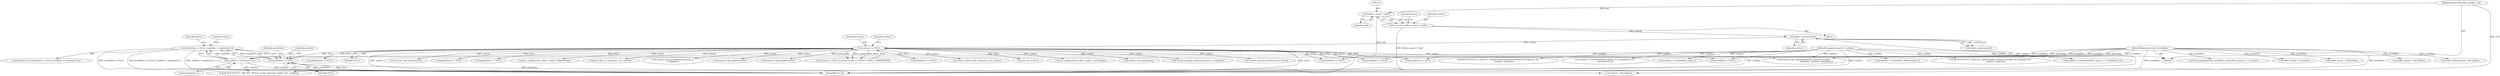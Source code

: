 digraph "0_Android_073a80800f341325932c66818ce4302b312909a4@API" {
"1000537" [label="(Call,pCmdData == NULL || cmdSize < sizeof(uint32_t))"];
"1000538" [label="(Call,pCmdData == NULL)"];
"1000104" [label="(MethodParameterIn,void *pCmdData)"];
"1000134" [label="(Call,context == NULL)"];
"1000124" [label="(Call,effect_exists(context))"];
"1000109" [label="(Call,* context = (effect_context_t *)self)"];
"1000111" [label="(Call,(effect_context_t *)self)"];
"1000101" [label="(MethodParameterIn,effect_handle_t self)"];
"1000541" [label="(Call,cmdSize < sizeof(uint32_t))"];
"1000103" [label="(MethodParameterIn,uint32_t cmdSize)"];
"1000578" [label="(Call,cmdSize != sizeof(effect_offload_param_t))"];
"1000154" [label="(Call,pReplyData == NULL)"];
"1000362" [label="(Call,context->ops.disable(context))"];
"1000555" [label="(Identifier,device)"];
"1000101" [label="(MethodParameterIn,effect_handle_t self)"];
"1000117" [label="(Identifier,status)"];
"1000457" [label="(Call,context->ops.get_parameter(context, p, replySize))"];
"1000607" [label="(Call,(effect_offload_param_t*)pCmdData)"];
"1000566" [label="(Call,context->ops.set_device(context, device))"];
"1000583" [label="(Call,pCmdData == NULL)"];
"1000110" [label="(Identifier,context)"];
"1000537" [label="(Call,pCmdData == NULL || cmdSize < sizeof(uint32_t))"];
"1000688" [label="(Call,context->ops.command(context, cmdCode, cmdSize,\n                                          pCmdData, replySize, pReplyData))"];
"1000103" [label="(MethodParameterIn,uint32_t cmdSize)"];
"1000539" [label="(Identifier,pCmdData)"];
"1000123" [label="(Call,!effect_exists(context))"];
"1000273" [label="(Call,pReplyData == NULL)"];
"1000436" [label="(Call,memcpy(pReplyData, pCmdData, sizeof(effect_param_t) + q->psize))"];
"1000136" [label="(Identifier,NULL)"];
"1000466" [label="(Call,pCmdData == NULL)"];
"1000267" [label="(Call,context->ops.reset(context))"];
"1000712" [label="(MethodReturn,int)"];
"1000135" [label="(Identifier,context)"];
"1000325" [label="(Call,pReplyData == NULL)"];
"1000538" [label="(Call,pCmdData == NULL)"];
"1000113" [label="(Identifier,self)"];
"1000541" [label="(Call,cmdSize < sizeof(uint32_t))"];
"1000192" [label="(Call,pCmdData == NULL)"];
"1000254" [label="(Call,get_config(context, (effect_config_t *)pReplyData))"];
"1000671" [label="(Call,add_effect_to_output(out_ctxt, context))"];
"1000525" [label="(Call,context->ops.set_parameter(context, p,\n *replySize))"];
"1000111" [label="(Call,(effect_context_t *)self)"];
"1000496" [label="(Call,ALOGV(\"EFFECT_CMD_SET_PARAM invalid command cmdSize %d *replySize %d\",\n                  cmdSize, *replySize))"];
"1000310" [label="(Call,context->ops.enable(context))"];
"1000222" [label="(Call,(effect_config_t *) pCmdData)"];
"1000511" [label="(Call,(effect_param_t *)pCmdData)"];
"1000382" [label="(Call,cmdSize < (int)(sizeof(effect_param_t) + sizeof(uint32_t)))"];
"1000378" [label="(Call,pCmdData == NULL)"];
"1000133" [label="(Call,context == NULL || context->state == EFFECT_STATE_UNINITIALIZED)"];
"1000229" [label="(Call,pReplyData == NULL)"];
"1000107" [label="(Block,)"];
"1000134" [label="(Call,context == NULL)"];
"1000651" [label="(Call,remove_effect_from_output(out_ctxt, context))"];
"1000557" [label="(Call,(uint32_t *)pCmdData)"];
"1000648" [label="(Call,out_ctxt != NULL)"];
"1000413" [label="(Call,ALOGV(\"EFFECT_CMD_GET_PARAM invalid command cmdSize %d *replySize %d\",\n                   cmdSize, *replySize))"];
"1000220" [label="(Call,set_config(context, (effect_config_t *) pCmdData))"];
"1000104" [label="(MethodParameterIn,void *pCmdData)"];
"1000542" [label="(Identifier,cmdSize)"];
"1000470" [label="(Call,cmdSize < (int)(sizeof(effect_param_t) + sizeof(uint32_t) +\n sizeof(uint16_t)))"];
"1000547" [label="(Identifier,status)"];
"1000433" [label="(Call,(effect_param_t *)pCmdData)"];
"1000196" [label="(Call,cmdSize != sizeof(effect_config_t))"];
"1000125" [label="(Identifier,context)"];
"1000540" [label="(Identifier,NULL)"];
"1000139" [label="(Identifier,context)"];
"1000536" [label="(ControlStructure,if (pCmdData == NULL || cmdSize < sizeof(uint32_t)))"];
"1000543" [label="(Call,sizeof(uint32_t))"];
"1000109" [label="(Call,* context = (effect_context_t *)self)"];
"1000550" [label="(Call,ALOGV(\"EFFECT_CMD_SET_DEVICE invalid command cmdSize %d\", cmdSize))"];
"1000179" [label="(Call,context->ops.init(context))"];
"1000124" [label="(Call,effect_exists(context))"];
"1000537" -> "1000536"  [label="AST: "];
"1000537" -> "1000538"  [label="CFG: "];
"1000537" -> "1000541"  [label="CFG: "];
"1000538" -> "1000537"  [label="AST: "];
"1000541" -> "1000537"  [label="AST: "];
"1000547" -> "1000537"  [label="CFG: "];
"1000555" -> "1000537"  [label="CFG: "];
"1000537" -> "1000712"  [label="DDG: pCmdData == NULL"];
"1000537" -> "1000712"  [label="DDG: pCmdData == NULL || cmdSize < sizeof(uint32_t)"];
"1000537" -> "1000712"  [label="DDG: cmdSize < sizeof(uint32_t)"];
"1000538" -> "1000537"  [label="DDG: pCmdData"];
"1000538" -> "1000537"  [label="DDG: NULL"];
"1000541" -> "1000537"  [label="DDG: cmdSize"];
"1000538" -> "1000540"  [label="CFG: "];
"1000539" -> "1000538"  [label="AST: "];
"1000540" -> "1000538"  [label="AST: "];
"1000542" -> "1000538"  [label="CFG: "];
"1000538" -> "1000712"  [label="DDG: NULL"];
"1000538" -> "1000712"  [label="DDG: pCmdData"];
"1000104" -> "1000538"  [label="DDG: pCmdData"];
"1000134" -> "1000538"  [label="DDG: NULL"];
"1000538" -> "1000557"  [label="DDG: pCmdData"];
"1000104" -> "1000100"  [label="AST: "];
"1000104" -> "1000712"  [label="DDG: pCmdData"];
"1000104" -> "1000192"  [label="DDG: pCmdData"];
"1000104" -> "1000222"  [label="DDG: pCmdData"];
"1000104" -> "1000378"  [label="DDG: pCmdData"];
"1000104" -> "1000433"  [label="DDG: pCmdData"];
"1000104" -> "1000436"  [label="DDG: pCmdData"];
"1000104" -> "1000466"  [label="DDG: pCmdData"];
"1000104" -> "1000511"  [label="DDG: pCmdData"];
"1000104" -> "1000557"  [label="DDG: pCmdData"];
"1000104" -> "1000583"  [label="DDG: pCmdData"];
"1000104" -> "1000607"  [label="DDG: pCmdData"];
"1000104" -> "1000688"  [label="DDG: pCmdData"];
"1000134" -> "1000133"  [label="AST: "];
"1000134" -> "1000136"  [label="CFG: "];
"1000135" -> "1000134"  [label="AST: "];
"1000136" -> "1000134"  [label="AST: "];
"1000139" -> "1000134"  [label="CFG: "];
"1000133" -> "1000134"  [label="CFG: "];
"1000134" -> "1000712"  [label="DDG: context"];
"1000134" -> "1000712"  [label="DDG: NULL"];
"1000134" -> "1000133"  [label="DDG: context"];
"1000134" -> "1000133"  [label="DDG: NULL"];
"1000124" -> "1000134"  [label="DDG: context"];
"1000134" -> "1000154"  [label="DDG: NULL"];
"1000134" -> "1000179"  [label="DDG: context"];
"1000134" -> "1000192"  [label="DDG: NULL"];
"1000134" -> "1000220"  [label="DDG: context"];
"1000134" -> "1000229"  [label="DDG: NULL"];
"1000134" -> "1000254"  [label="DDG: context"];
"1000134" -> "1000267"  [label="DDG: context"];
"1000134" -> "1000273"  [label="DDG: NULL"];
"1000134" -> "1000310"  [label="DDG: context"];
"1000134" -> "1000325"  [label="DDG: NULL"];
"1000134" -> "1000362"  [label="DDG: context"];
"1000134" -> "1000378"  [label="DDG: NULL"];
"1000134" -> "1000457"  [label="DDG: context"];
"1000134" -> "1000466"  [label="DDG: NULL"];
"1000134" -> "1000525"  [label="DDG: context"];
"1000134" -> "1000566"  [label="DDG: context"];
"1000134" -> "1000583"  [label="DDG: NULL"];
"1000134" -> "1000648"  [label="DDG: NULL"];
"1000134" -> "1000651"  [label="DDG: context"];
"1000134" -> "1000671"  [label="DDG: context"];
"1000134" -> "1000688"  [label="DDG: context"];
"1000124" -> "1000123"  [label="AST: "];
"1000124" -> "1000125"  [label="CFG: "];
"1000125" -> "1000124"  [label="AST: "];
"1000123" -> "1000124"  [label="CFG: "];
"1000124" -> "1000712"  [label="DDG: context"];
"1000124" -> "1000123"  [label="DDG: context"];
"1000109" -> "1000124"  [label="DDG: context"];
"1000109" -> "1000107"  [label="AST: "];
"1000109" -> "1000111"  [label="CFG: "];
"1000110" -> "1000109"  [label="AST: "];
"1000111" -> "1000109"  [label="AST: "];
"1000117" -> "1000109"  [label="CFG: "];
"1000109" -> "1000712"  [label="DDG: (effect_context_t *)self"];
"1000111" -> "1000109"  [label="DDG: self"];
"1000111" -> "1000113"  [label="CFG: "];
"1000112" -> "1000111"  [label="AST: "];
"1000113" -> "1000111"  [label="AST: "];
"1000111" -> "1000712"  [label="DDG: self"];
"1000101" -> "1000111"  [label="DDG: self"];
"1000101" -> "1000100"  [label="AST: "];
"1000101" -> "1000712"  [label="DDG: self"];
"1000541" -> "1000543"  [label="CFG: "];
"1000542" -> "1000541"  [label="AST: "];
"1000543" -> "1000541"  [label="AST: "];
"1000541" -> "1000712"  [label="DDG: cmdSize"];
"1000103" -> "1000541"  [label="DDG: cmdSize"];
"1000541" -> "1000550"  [label="DDG: cmdSize"];
"1000103" -> "1000100"  [label="AST: "];
"1000103" -> "1000712"  [label="DDG: cmdSize"];
"1000103" -> "1000196"  [label="DDG: cmdSize"];
"1000103" -> "1000382"  [label="DDG: cmdSize"];
"1000103" -> "1000413"  [label="DDG: cmdSize"];
"1000103" -> "1000470"  [label="DDG: cmdSize"];
"1000103" -> "1000496"  [label="DDG: cmdSize"];
"1000103" -> "1000550"  [label="DDG: cmdSize"];
"1000103" -> "1000578"  [label="DDG: cmdSize"];
"1000103" -> "1000688"  [label="DDG: cmdSize"];
}
